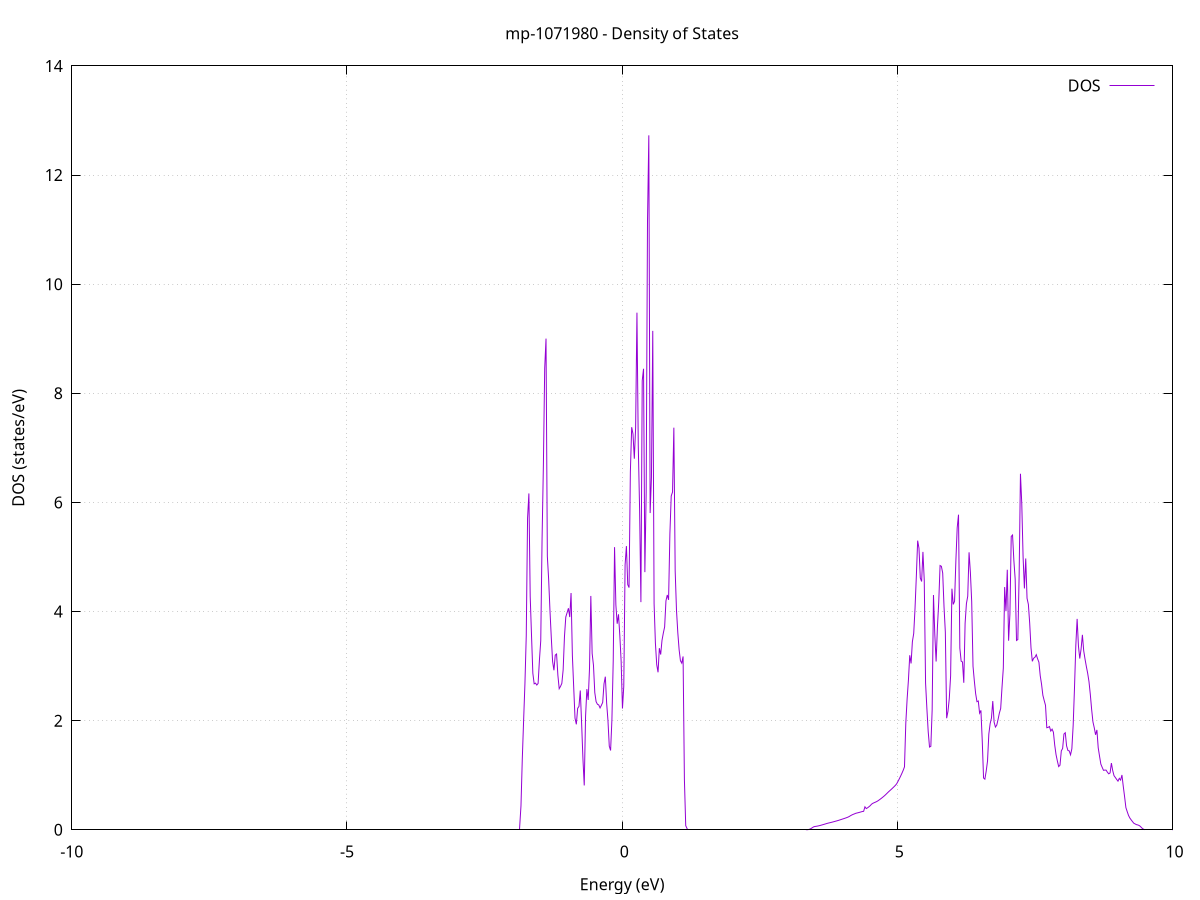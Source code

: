 set title 'mp-1071980 - Density of States'
set xlabel 'Energy (eV)'
set ylabel 'DOS (states/eV)'
set grid
set xrange [-10:10]
set yrange [0:14.000]
set xzeroaxis lt -1
set terminal png size 800,600
set output 'mp-1071980_dos_gnuplot.png'
plot '-' using 1:2 with lines title 'DOS'
-36.200800 0.000000
-36.176900 0.000000
-36.152900 0.000000
-36.129000 0.000000
-36.105000 0.000000
-36.081100 0.000000
-36.057100 0.000000
-36.033200 0.000000
-36.009200 0.000000
-35.985300 0.000000
-35.961300 0.000000
-35.937400 0.000000
-35.913400 0.000000
-35.889500 0.000000
-35.865600 0.000000
-35.841600 0.000000
-35.817700 0.000000
-35.793700 0.000000
-35.769800 0.000000
-35.745800 0.000000
-35.721900 0.000000
-35.697900 0.000000
-35.674000 0.000000
-35.650000 0.000000
-35.626100 0.000000
-35.602100 0.000000
-35.578200 0.000000
-35.554300 0.000000
-35.530300 0.000000
-35.506400 0.000000
-35.482400 0.000000
-35.458500 0.000000
-35.434500 0.000000
-35.410600 0.000000
-35.386600 0.000000
-35.362700 0.000000
-35.338700 0.000000
-35.314800 0.000000
-35.290800 0.000000
-35.266900 0.000000
-35.243000 0.000000
-35.219000 0.000000
-35.195100 0.000000
-35.171100 0.000000
-35.147200 0.000000
-35.123200 0.000000
-35.099300 0.000000
-35.075300 0.000000
-35.051400 0.000000
-35.027400 0.000000
-35.003500 0.000000
-34.979500 0.000000
-34.955600 0.000000
-34.931700 0.000000
-34.907700 0.000000
-34.883800 0.000000
-34.859800 0.000000
-34.835900 0.000000
-34.811900 0.000000
-34.788000 0.000000
-34.764000 0.000000
-34.740100 0.000000
-34.716100 0.000000
-34.692200 0.000000
-34.668200 0.000000
-34.644300 0.000000
-34.620400 0.000000
-34.596400 0.000000
-34.572500 0.000000
-34.548500 0.000000
-34.524600 0.000000
-34.500600 0.000000
-34.476700 0.000000
-34.452700 0.000000
-34.428800 0.000000
-34.404800 0.000000
-34.380900 0.000000
-34.356900 0.000000
-34.333000 0.000000
-34.309100 0.000000
-34.285100 0.000000
-34.261200 0.000000
-34.237200 0.000000
-34.213300 0.000000
-34.189300 0.000000
-34.165400 0.000000
-34.141400 0.000000
-34.117500 0.000000
-34.093500 0.000000
-34.069600 0.000000
-34.045600 0.000000
-34.021700 0.000000
-33.997800 0.000000
-33.973800 70.718100
-33.949900 0.000000
-33.925900 0.000000
-33.902000 0.000000
-33.878000 0.000000
-33.854100 0.000000
-33.830100 0.000000
-33.806200 0.000000
-33.782200 0.000000
-33.758300 0.000000
-33.734400 0.000000
-33.710400 0.000000
-33.686500 0.000000
-33.662500 0.000000
-33.638600 0.000000
-33.614600 0.000000
-33.590700 0.000000
-33.566700 0.000000
-33.542800 0.000000
-33.518800 0.000000
-33.494900 0.000000
-33.470900 0.000000
-33.447000 0.000000
-33.423100 0.000000
-33.399100 0.000000
-33.375200 0.000000
-33.351200 0.000000
-33.327300 0.000000
-33.303300 0.000000
-33.279400 0.000000
-33.255400 0.000000
-33.231500 0.000000
-33.207500 0.000000
-33.183600 0.000000
-33.159600 0.000000
-33.135700 0.000000
-33.111800 0.000000
-33.087800 0.000000
-33.063900 0.000000
-33.039900 0.000000
-33.016000 0.000000
-32.992000 0.000000
-32.968100 0.000000
-32.944100 0.000000
-32.920200 0.000000
-32.896200 0.000000
-32.872300 0.000000
-32.848300 0.000000
-32.824400 0.000000
-32.800500 0.000000
-32.776500 0.000000
-32.752600 0.000000
-32.728600 0.000000
-32.704700 0.000000
-32.680700 0.000000
-32.656800 0.000000
-32.632800 0.000000
-32.608900 0.000000
-32.584900 0.000000
-32.561000 0.000000
-32.537000 0.000000
-32.513100 0.000000
-32.489200 0.000000
-32.465200 0.000000
-32.441300 0.000000
-32.417300 0.000000
-32.393400 0.000000
-32.369400 0.000000
-32.345500 0.000000
-32.321500 0.000000
-32.297600 0.000000
-32.273600 0.000000
-32.249700 0.000000
-32.225700 0.000000
-32.201800 0.000000
-32.177900 0.000000
-32.153900 0.000000
-32.130000 0.000000
-32.106000 0.000000
-32.082100 0.000000
-32.058100 0.000000
-32.034200 0.000000
-32.010200 0.000000
-31.986300 0.000000
-31.962300 0.000000
-31.938400 0.000000
-31.914400 0.000000
-31.890500 0.000000
-31.866600 0.000000
-31.842600 0.000000
-31.818700 0.000000
-31.794700 0.000000
-31.770800 0.000000
-31.746800 0.000000
-31.722900 0.000000
-31.698900 0.000000
-31.675000 0.000000
-31.651000 0.000000
-31.627100 0.000000
-31.603100 0.000000
-31.579200 0.000000
-31.555300 0.000000
-31.531300 0.000000
-31.507400 0.000000
-31.483400 0.000000
-31.459500 0.000000
-31.435500 0.000000
-31.411600 0.000000
-31.387600 0.000000
-31.363700 0.000000
-31.339700 0.000000
-31.315800 0.000000
-31.291800 0.000000
-31.267900 0.000000
-31.244000 0.000000
-31.220000 0.000000
-31.196100 0.000000
-31.172100 0.000000
-31.148200 0.000000
-31.124200 0.000000
-31.100300 0.000000
-31.076300 0.000000
-31.052400 0.000000
-31.028400 0.000000
-31.004500 0.000000
-30.980500 0.000000
-30.956600 0.000000
-30.932700 0.000000
-30.908700 0.000000
-30.884800 0.000000
-30.860800 0.000000
-30.836900 0.000000
-30.812900 0.000000
-30.789000 0.000000
-30.765000 0.000000
-30.741100 0.000000
-30.717100 0.000000
-30.693200 0.000000
-30.669300 0.000000
-30.645300 0.000000
-30.621400 0.000000
-30.597400 0.000000
-30.573500 0.000000
-30.549500 0.000000
-30.525600 0.000000
-30.501600 0.000000
-30.477700 0.000000
-30.453700 0.000000
-30.429800 0.000000
-30.405800 0.000000
-30.381900 0.000000
-30.358000 0.000000
-30.334000 0.000000
-30.310100 0.000000
-30.286100 0.000000
-30.262200 0.000000
-30.238200 0.000000
-30.214300 0.000000
-30.190300 0.000000
-30.166400 0.000000
-30.142400 0.000000
-30.118500 0.000000
-30.094500 0.000000
-30.070600 0.000000
-30.046700 0.000000
-30.022700 0.000000
-29.998800 0.000000
-29.974800 0.000000
-29.950900 0.000000
-29.926900 0.000000
-29.903000 0.000000
-29.879000 0.000000
-29.855100 0.000000
-29.831100 0.000000
-29.807200 0.000000
-29.783200 0.000000
-29.759300 0.000000
-29.735400 0.000000
-29.711400 0.000000
-29.687500 0.000000
-29.663500 0.000000
-29.639600 0.000000
-29.615600 0.000000
-29.591700 0.000000
-29.567700 0.000000
-29.543800 0.000000
-29.519800 0.000000
-29.495900 0.000000
-29.471900 0.000000
-29.448000 0.000000
-29.424100 0.000000
-29.400100 0.000000
-29.376200 0.000000
-29.352200 0.000000
-29.328300 0.000000
-29.304300 0.000000
-29.280400 0.000000
-29.256400 0.000000
-29.232500 0.000000
-29.208500 0.000000
-29.184600 0.000000
-29.160600 0.000000
-29.136700 0.000000
-29.112800 0.000000
-29.088800 0.000000
-29.064900 0.000000
-29.040900 0.000000
-29.017000 0.000000
-28.993000 0.000000
-28.969100 0.000000
-28.945100 0.000000
-28.921200 0.000000
-28.897200 0.000000
-28.873300 0.000000
-28.849300 0.000000
-28.825400 0.000000
-28.801500 0.000000
-28.777500 0.000000
-28.753600 0.000000
-28.729600 0.000000
-28.705700 0.000000
-28.681700 0.000000
-28.657800 0.000000
-28.633800 0.000000
-28.609900 0.000000
-28.585900 0.000000
-28.562000 0.000000
-28.538000 0.000000
-28.514100 0.000000
-28.490200 0.000000
-28.466200 0.000000
-28.442300 0.000000
-28.418300 0.000000
-28.394400 0.000000
-28.370400 0.000000
-28.346500 0.000000
-28.322500 0.000000
-28.298600 0.000000
-28.274600 0.000000
-28.250700 0.000000
-28.226700 0.000000
-28.202800 0.000000
-28.178900 0.000000
-28.154900 0.000000
-28.131000 0.000000
-28.107000 0.000000
-28.083100 0.000000
-28.059100 0.000000
-28.035200 0.000000
-28.011200 0.000000
-27.987300 0.000000
-27.963300 0.000000
-27.939400 0.000000
-27.915500 0.000000
-27.891500 0.000000
-27.867600 0.000000
-27.843600 0.000000
-27.819700 0.000000
-27.795700 0.000000
-27.771800 0.000000
-27.747800 0.000000
-27.723900 0.000000
-27.699900 0.000000
-27.676000 0.000000
-27.652000 0.000000
-27.628100 0.000000
-27.604200 0.000000
-27.580200 0.000000
-27.556300 0.000000
-27.532300 0.000000
-27.508400 0.000000
-27.484400 0.000000
-27.460500 0.000000
-27.436500 0.000000
-27.412600 0.000000
-27.388600 0.000000
-27.364700 0.000000
-27.340700 0.000000
-27.316800 0.000000
-27.292900 0.000000
-27.268900 0.000000
-27.245000 0.000000
-27.221000 0.000000
-27.197100 0.000000
-27.173100 0.000000
-27.149200 0.000000
-27.125200 0.000000
-27.101300 0.000000
-27.077300 0.000000
-27.053400 0.000000
-27.029400 0.000000
-27.005500 0.000000
-26.981600 0.000000
-26.957600 0.000000
-26.933700 0.000000
-26.909700 0.000000
-26.885800 0.000000
-26.861800 0.000000
-26.837900 0.000000
-26.813900 0.000000
-26.790000 0.000000
-26.766000 0.000000
-26.742100 0.000000
-26.718100 0.000000
-26.694200 0.000000
-26.670300 0.000000
-26.646300 0.000000
-26.622400 0.000000
-26.598400 0.000000
-26.574500 0.000000
-26.550500 0.000000
-26.526600 0.000000
-26.502600 0.000000
-26.478700 0.000000
-26.454700 0.000000
-26.430800 0.000000
-26.406800 0.000000
-26.382900 0.000000
-26.359000 0.000000
-26.335000 0.000000
-26.311100 0.000000
-26.287100 0.000000
-26.263200 0.000000
-26.239200 0.000000
-26.215300 0.000000
-26.191300 0.000000
-26.167400 0.000000
-26.143400 0.000000
-26.119500 0.000000
-26.095500 0.000000
-26.071600 0.000000
-26.047700 0.000000
-26.023700 0.000000
-25.999800 0.000000
-25.975800 0.000000
-25.951900 0.000000
-25.927900 0.000000
-25.904000 0.000000
-25.880000 0.000000
-25.856100 0.000000
-25.832100 0.000000
-25.808200 0.000000
-25.784200 0.000000
-25.760300 0.000000
-25.736400 0.000000
-25.712400 0.000000
-25.688500 0.000000
-25.664500 0.000000
-25.640600 0.000000
-25.616600 0.000000
-25.592700 0.000000
-25.568700 0.000000
-25.544800 0.000000
-25.520800 0.000000
-25.496900 0.000000
-25.472900 0.000000
-25.449000 0.000000
-25.425100 0.000000
-25.401100 0.000000
-25.377200 0.000000
-25.353200 0.000000
-25.329300 0.000000
-25.305300 0.000000
-25.281400 0.000000
-25.257400 0.000000
-25.233500 0.000000
-25.209500 0.000000
-25.185600 0.000000
-25.161700 0.000000
-25.137700 0.000000
-25.113800 0.000000
-25.089800 0.000000
-25.065900 0.000000
-25.041900 0.000000
-25.018000 0.000000
-24.994000 0.000000
-24.970100 0.000000
-24.946100 0.000000
-24.922200 0.000000
-24.898200 0.000000
-24.874300 0.000000
-24.850400 0.000000
-24.826400 0.000000
-24.802500 0.000000
-24.778500 0.000000
-24.754600 0.000000
-24.730600 0.000000
-24.706700 0.000000
-24.682700 0.000000
-24.658800 0.000000
-24.634800 0.000000
-24.610900 0.000000
-24.586900 0.000000
-24.563000 0.000000
-24.539100 0.000000
-24.515100 0.000000
-24.491200 0.000000
-24.467200 0.000000
-24.443300 0.000000
-24.419300 0.000000
-24.395400 0.000000
-24.371400 0.000000
-24.347500 0.000000
-24.323500 0.000000
-24.299600 0.000000
-24.275600 0.000000
-24.251700 0.000000
-24.227800 0.000000
-24.203800 0.000000
-24.179900 0.000000
-24.155900 0.000000
-24.132000 0.000000
-24.108000 0.000000
-24.084100 0.000000
-24.060100 0.000000
-24.036200 0.000000
-24.012200 0.000000
-23.988300 0.000000
-23.964300 0.000000
-23.940400 0.000000
-23.916500 0.000000
-23.892500 0.000000
-23.868600 0.000000
-23.844600 0.000000
-23.820700 0.000000
-23.796700 0.000000
-23.772800 0.000000
-23.748800 0.000000
-23.724900 0.000000
-23.700900 0.000000
-23.677000 0.000000
-23.653000 0.000000
-23.629100 0.000000
-23.605200 0.000000
-23.581200 0.000000
-23.557300 0.000000
-23.533300 0.000000
-23.509400 0.000000
-23.485400 0.000000
-23.461500 0.000000
-23.437500 0.000000
-23.413600 0.000000
-23.389600 0.000000
-23.365700 0.000000
-23.341700 0.000000
-23.317800 0.000000
-23.293900 0.000000
-23.269900 0.000000
-23.246000 0.000000
-23.222000 0.000000
-23.198100 0.000000
-23.174100 0.000000
-23.150200 0.000000
-23.126200 0.000000
-23.102300 0.000000
-23.078300 0.000000
-23.054400 0.000000
-23.030400 0.000000
-23.006500 0.000000
-22.982600 0.000000
-22.958600 0.000000
-22.934700 0.000000
-22.910700 0.000000
-22.886800 0.000000
-22.862800 0.000000
-22.838900 0.000000
-22.814900 0.000000
-22.791000 0.000000
-22.767000 0.000000
-22.743100 0.000000
-22.719100 0.000000
-22.695200 0.000000
-22.671300 0.000000
-22.647300 0.000000
-22.623400 0.000000
-22.599400 0.000000
-22.575500 0.000000
-22.551500 0.000000
-22.527600 0.000000
-22.503600 0.000000
-22.479700 0.000000
-22.455700 0.000000
-22.431800 0.000000
-22.407900 0.000000
-22.383900 0.000000
-22.360000 0.000000
-22.336000 0.000000
-22.312100 0.000000
-22.288100 0.000000
-22.264200 0.000000
-22.240200 0.000000
-22.216300 0.000000
-22.192300 0.000000
-22.168400 0.000000
-22.144400 0.000000
-22.120500 0.000000
-22.096600 0.000000
-22.072600 0.000000
-22.048700 0.000000
-22.024700 0.000000
-22.000800 0.000000
-21.976800 0.000000
-21.952900 0.000000
-21.928900 0.000000
-21.905000 0.000000
-21.881000 0.000000
-21.857100 0.000000
-21.833100 0.000000
-21.809200 0.000000
-21.785300 0.000000
-21.761300 0.000000
-21.737400 0.000000
-21.713400 0.000000
-21.689500 0.000000
-21.665500 0.000000
-21.641600 0.000000
-21.617600 0.000000
-21.593700 0.000000
-21.569700 0.000000
-21.545800 0.000000
-21.521800 0.000000
-21.497900 0.000000
-21.474000 0.000000
-21.450000 0.000000
-21.426100 0.000000
-21.402100 0.000000
-21.378200 0.000000
-21.354200 0.000000
-21.330300 0.000000
-21.306300 0.000000
-21.282400 0.000000
-21.258400 0.000000
-21.234500 0.000000
-21.210500 0.000000
-21.186600 0.000000
-21.162700 0.000000
-21.138700 0.000000
-21.114800 0.000000
-21.090800 0.000000
-21.066900 0.000000
-21.042900 0.000000
-21.019000 0.000000
-20.995000 0.000000
-20.971100 0.000000
-20.947100 0.000000
-20.923200 0.000000
-20.899200 0.000000
-20.875300 0.000000
-20.851400 0.000000
-20.827400 0.000000
-20.803500 0.000000
-20.779500 0.000000
-20.755600 0.000000
-20.731600 0.000000
-20.707700 0.000000
-20.683700 0.000000
-20.659800 0.000000
-20.635800 0.000000
-20.611900 0.000000
-20.587900 0.000000
-20.564000 0.000000
-20.540100 0.000000
-20.516100 0.000000
-20.492200 0.000000
-20.468200 0.000000
-20.444300 0.000000
-20.420300 0.000000
-20.396400 0.000000
-20.372400 0.000000
-20.348500 0.000000
-20.324500 0.000000
-20.300600 0.000000
-20.276600 0.000000
-20.252700 0.000000
-20.228800 0.000000
-20.204800 0.000000
-20.180900 0.000000
-20.156900 0.000000
-20.133000 0.000000
-20.109000 0.000000
-20.085100 0.000000
-20.061100 0.000000
-20.037200 0.000000
-20.013200 0.000000
-19.989300 0.000000
-19.965300 0.000000
-19.941400 0.000000
-19.917500 0.000000
-19.893500 0.000000
-19.869600 0.000000
-19.845600 0.000000
-19.821700 0.000000
-19.797700 0.000000
-19.773800 0.000000
-19.749800 0.000000
-19.725900 0.000000
-19.701900 0.000000
-19.678000 0.000000
-19.654000 0.000000
-19.630100 0.000000
-19.606200 0.000000
-19.582200 0.000000
-19.558300 0.000000
-19.534300 0.000000
-19.510400 0.000000
-19.486400 0.000000
-19.462500 0.000000
-19.438500 0.000000
-19.414600 0.000000
-19.390600 0.000000
-19.366700 0.000000
-19.342800 0.000000
-19.318800 0.000000
-19.294900 0.000000
-19.270900 0.000000
-19.247000 0.000000
-19.223000 0.000000
-19.199100 0.000000
-19.175100 0.000000
-19.151200 0.000000
-19.127200 0.000000
-19.103300 0.000000
-19.079300 0.000000
-19.055400 0.000000
-19.031500 0.000000
-19.007500 0.000000
-18.983600 0.000000
-18.959600 0.000000
-18.935700 0.000000
-18.911700 0.000000
-18.887800 0.000000
-18.863800 0.000000
-18.839900 0.000000
-18.815900 0.000000
-18.792000 0.000000
-18.768000 0.000000
-18.744100 0.000000
-18.720200 0.000000
-18.696200 0.000000
-18.672300 0.000000
-18.648300 0.000000
-18.624400 0.000000
-18.600400 0.000000
-18.576500 0.000000
-18.552500 0.000000
-18.528600 0.000000
-18.504600 0.000000
-18.480700 0.000000
-18.456700 0.000000
-18.432800 0.000000
-18.408900 0.000000
-18.384900 0.000000
-18.361000 0.000000
-18.337000 0.000000
-18.313100 0.000000
-18.289100 0.000000
-18.265200 0.000000
-18.241200 0.000000
-18.217300 0.000000
-18.193300 0.000000
-18.169400 0.000000
-18.145400 0.000000
-18.121500 0.000000
-18.097600 0.000000
-18.073600 0.000000
-18.049700 0.000000
-18.025700 0.000000
-18.001800 0.000000
-17.977800 0.000000
-17.953900 0.000000
-17.929900 0.000000
-17.906000 0.000000
-17.882000 0.000000
-17.858100 0.000000
-17.834100 0.000000
-17.810200 0.000000
-17.786300 0.000000
-17.762300 0.000000
-17.738400 0.000000
-17.714400 0.000000
-17.690500 0.000000
-17.666500 0.000000
-17.642600 0.000000
-17.618600 0.000000
-17.594700 0.000000
-17.570700 0.000000
-17.546800 0.000000
-17.522800 0.000000
-17.498900 0.000000
-17.475000 0.000000
-17.451000 0.000000
-17.427100 0.000000
-17.403100 0.000000
-17.379200 0.000000
-17.355200 0.000000
-17.331300 0.000000
-17.307300 0.000000
-17.283400 0.000000
-17.259400 0.000000
-17.235500 0.000000
-17.211500 0.000000
-17.187600 0.000000
-17.163700 0.000000
-17.139700 0.000000
-17.115800 0.000000
-17.091800 0.000000
-17.067900 0.000000
-17.043900 0.000000
-17.020000 0.000000
-16.996000 0.000000
-16.972100 0.000000
-16.948100 0.000000
-16.924200 0.000000
-16.900200 0.000000
-16.876300 0.000000
-16.852400 0.000000
-16.828400 0.000000
-16.804500 0.000000
-16.780500 0.000000
-16.756600 0.000000
-16.732600 0.000000
-16.708700 0.000000
-16.684700 0.000000
-16.660800 0.000000
-16.636800 0.000000
-16.612900 0.000000
-16.589000 0.000000
-16.565000 0.000000
-16.541100 0.000000
-16.517100 0.000000
-16.493200 0.000000
-16.469200 0.000000
-16.445300 0.000000
-16.421300 0.000000
-16.397400 28.932200
-16.373400 10.487300
-16.349500 15.892700
-16.325500 10.969400
-16.301600 13.752300
-16.277700 12.788400
-16.253700 14.101200
-16.229800 18.717700
-16.205800 16.620100
-16.181900 29.183000
-16.157900 1.939400
-16.134000 32.545300
-16.110000 8.901200
-16.086100 14.507800
-16.062100 21.295300
-16.038200 6.901700
-16.014200 0.000000
-15.990300 0.000000
-15.966400 0.000000
-15.942400 0.000000
-15.918500 0.000000
-15.894500 0.000000
-15.870600 0.000000
-15.846600 0.000000
-15.822700 0.000000
-15.798700 0.000000
-15.774800 0.000000
-15.750800 0.000000
-15.726900 0.000000
-15.702900 0.000000
-15.679000 0.000000
-15.655100 0.000000
-15.631100 0.000000
-15.607200 0.000000
-15.583200 0.000000
-15.559300 0.000000
-15.535300 0.000000
-15.511400 0.000000
-15.487400 0.000000
-15.463500 0.000000
-15.439500 0.000000
-15.415600 0.000000
-15.391600 0.000000
-15.367700 0.000000
-15.343800 0.000000
-15.319800 0.000000
-15.295900 0.000000
-15.271900 0.000000
-15.248000 0.000000
-15.224000 0.000000
-15.200100 0.000000
-15.176100 0.000000
-15.152200 0.000000
-15.128200 0.000000
-15.104300 0.000000
-15.080300 0.000000
-15.056400 0.000000
-15.032500 0.000000
-15.008500 0.000000
-14.984600 0.000000
-14.960600 0.000000
-14.936700 0.000000
-14.912700 0.000000
-14.888800 0.000000
-14.864800 0.000000
-14.840900 0.000000
-14.816900 0.000000
-14.793000 0.000000
-14.769000 0.000000
-14.745100 0.000000
-14.721200 0.000000
-14.697200 0.000000
-14.673300 0.000000
-14.649300 0.000000
-14.625400 0.000000
-14.601400 0.000000
-14.577500 0.000000
-14.553500 0.000000
-14.529600 0.000000
-14.505600 0.000000
-14.481700 0.000000
-14.457700 0.000000
-14.433800 0.000000
-14.409900 0.000000
-14.385900 0.000000
-14.362000 0.000000
-14.338000 0.000000
-14.314100 0.000000
-14.290100 0.000000
-14.266200 0.000000
-14.242200 0.000000
-14.218300 0.000000
-14.194300 0.000000
-14.170400 0.000000
-14.146400 0.000000
-14.122500 0.000000
-14.098600 0.000000
-14.074600 0.000000
-14.050700 0.000000
-14.026700 0.000000
-14.002800 0.000000
-13.978800 0.000000
-13.954900 0.000000
-13.930900 0.000000
-13.907000 0.000000
-13.883000 0.000000
-13.859100 0.000000
-13.835200 0.000000
-13.811200 0.000000
-13.787300 0.000000
-13.763300 0.000000
-13.739400 0.000000
-13.715400 0.000000
-13.691500 0.000000
-13.667500 0.000000
-13.643600 0.000000
-13.619600 0.000000
-13.595700 0.000000
-13.571700 0.000000
-13.547800 0.000000
-13.523900 0.000000
-13.499900 0.000000
-13.476000 0.000000
-13.452000 0.000000
-13.428100 0.000000
-13.404100 0.000000
-13.380200 0.000000
-13.356200 0.000000
-13.332300 0.000000
-13.308300 0.000000
-13.284400 0.000000
-13.260400 0.000000
-13.236500 0.000000
-13.212600 0.000000
-13.188600 0.000000
-13.164700 0.000000
-13.140700 0.000000
-13.116800 0.000000
-13.092800 0.000000
-13.068900 0.000000
-13.044900 0.000000
-13.021000 0.000000
-12.997000 0.000000
-12.973100 0.000000
-12.949100 0.000000
-12.925200 0.000000
-12.901300 0.000000
-12.877300 0.000000
-12.853400 0.000000
-12.829400 0.000000
-12.805500 0.000000
-12.781500 0.000000
-12.757600 0.000000
-12.733600 0.000000
-12.709700 0.000000
-12.685700 0.000000
-12.661800 0.000000
-12.637800 0.000000
-12.613900 0.000000
-12.590000 0.000000
-12.566000 0.000000
-12.542100 0.000000
-12.518100 0.000000
-12.494200 0.000000
-12.470200 0.000000
-12.446300 0.000000
-12.422300 0.000000
-12.398400 0.000000
-12.374400 0.000000
-12.350500 0.000000
-12.326500 0.000000
-12.302600 0.000000
-12.278700 0.000000
-12.254700 0.000000
-12.230800 0.000000
-12.206800 0.000000
-12.182900 0.000000
-12.158900 0.000000
-12.135000 0.000000
-12.111000 0.000000
-12.087100 0.000000
-12.063100 0.000000
-12.039200 0.000000
-12.015200 0.000000
-11.991300 0.000000
-11.967400 0.000000
-11.943400 0.000000
-11.919500 0.000000
-11.895500 0.000000
-11.871600 0.000000
-11.847600 0.000000
-11.823700 0.000000
-11.799700 0.000000
-11.775800 0.000000
-11.751800 0.000000
-11.727900 0.000000
-11.703900 0.000000
-11.680000 0.000000
-11.656100 0.000000
-11.632100 0.114500
-11.608200 0.300900
-11.584200 0.442300
-11.560300 0.545400
-11.536300 0.663400
-11.512400 0.780000
-11.488400 0.909300
-11.464500 1.046000
-11.440500 1.206500
-11.416600 1.425900
-11.392600 1.669900
-11.368700 2.076200
-11.344800 2.810900
-11.320800 3.990000
-11.296900 3.768700
-11.272900 2.502800
-11.249000 2.149700
-11.225000 1.936100
-11.201100 1.929400
-11.177100 1.810300
-11.153200 1.759600
-11.129200 1.743400
-11.105300 1.758900
-11.081400 1.819300
-11.057400 1.878200
-11.033500 1.978400
-11.009500 2.093300
-10.985600 2.362700
-10.961600 2.857600
-10.937700 3.254900
-10.913700 2.975800
-10.889800 3.176100
-10.865800 3.079700
-10.841900 3.285800
-10.817900 4.119200
-10.794000 7.109200
-10.770100 12.098200
-10.746100 14.457700
-10.722200 10.238100
-10.698200 13.455500
-10.674300 19.632700
-10.650300 9.456500
-10.626400 5.776100
-10.602400 0.000000
-10.578500 0.000000
-10.554500 0.000000
-10.530600 0.000000
-10.506600 0.000000
-10.482700 0.000000
-10.458800 0.000000
-10.434800 0.000000
-10.410900 0.000000
-10.386900 0.000000
-10.363000 0.000000
-10.339000 0.000000
-10.315100 0.000000
-10.291100 0.000000
-10.267200 0.000000
-10.243200 0.000000
-10.219300 0.000000
-10.195300 0.000000
-10.171400 0.000000
-10.147500 0.000000
-10.123500 0.000000
-10.099600 0.000000
-10.075600 0.000000
-10.051700 0.000000
-10.027700 0.000000
-10.003800 0.000000
-9.979800 0.000000
-9.955900 0.000000
-9.931900 0.000000
-9.908000 0.000000
-9.884000 0.000000
-9.860100 0.000000
-9.836200 0.000000
-9.812200 0.000000
-9.788300 0.000000
-9.764300 0.000000
-9.740400 0.000000
-9.716400 0.000000
-9.692500 0.000000
-9.668500 0.000000
-9.644600 0.000000
-9.620600 0.000000
-9.596700 0.000000
-9.572700 0.000000
-9.548800 0.000000
-9.524900 0.000000
-9.500900 0.000000
-9.477000 0.000000
-9.453000 0.000000
-9.429100 0.000000
-9.405100 0.000000
-9.381200 0.000000
-9.357200 0.000000
-9.333300 0.000000
-9.309300 0.000000
-9.285400 0.000000
-9.261400 0.000000
-9.237500 0.000000
-9.213600 0.000000
-9.189600 0.000000
-9.165700 0.000000
-9.141700 0.000000
-9.117800 0.000000
-9.093800 0.000000
-9.069900 0.000000
-9.045900 0.000000
-9.022000 0.000000
-8.998000 0.000000
-8.974100 0.000000
-8.950100 0.000000
-8.926200 0.000000
-8.902300 0.000000
-8.878300 0.000000
-8.854400 0.000000
-8.830400 0.000000
-8.806500 0.000000
-8.782500 0.000000
-8.758600 0.000000
-8.734600 0.000000
-8.710700 0.000000
-8.686700 0.000000
-8.662800 0.000000
-8.638800 0.000000
-8.614900 0.000000
-8.591000 0.000000
-8.567000 0.000000
-8.543100 0.000000
-8.519100 0.000000
-8.495200 0.000000
-8.471200 0.000000
-8.447300 0.000000
-8.423300 0.000000
-8.399400 0.000000
-8.375400 0.000000
-8.351500 0.000000
-8.327500 0.000000
-8.303600 0.000000
-8.279700 0.000000
-8.255700 0.000000
-8.231800 0.000000
-8.207800 0.000000
-8.183900 0.000000
-8.159900 0.000000
-8.136000 0.000000
-8.112000 0.000000
-8.088100 0.000000
-8.064100 0.000000
-8.040200 0.000000
-8.016300 0.000000
-7.992300 0.000000
-7.968400 0.000000
-7.944400 0.000000
-7.920500 0.000000
-7.896500 0.000000
-7.872600 0.000000
-7.848600 0.000000
-7.824700 0.000000
-7.800700 0.000000
-7.776800 0.000000
-7.752800 0.000000
-7.728900 0.000000
-7.705000 0.000000
-7.681000 0.000000
-7.657100 0.000000
-7.633100 0.000000
-7.609200 0.000000
-7.585200 0.000000
-7.561300 0.000000
-7.537300 0.000000
-7.513400 0.000000
-7.489400 0.000000
-7.465500 0.000000
-7.441500 0.000000
-7.417600 0.000000
-7.393700 0.000000
-7.369700 0.000000
-7.345800 0.000000
-7.321800 0.000000
-7.297900 0.000000
-7.273900 0.000000
-7.250000 0.000000
-7.226000 0.000000
-7.202100 0.000000
-7.178100 0.000000
-7.154200 0.000000
-7.130200 0.000000
-7.106300 0.000000
-7.082400 0.000000
-7.058400 0.000000
-7.034500 0.000000
-7.010500 0.000000
-6.986600 0.000000
-6.962600 0.000000
-6.938700 0.000000
-6.914700 0.000000
-6.890800 0.000000
-6.866800 0.000000
-6.842900 0.000000
-6.818900 0.000000
-6.795000 0.000000
-6.771100 0.000000
-6.747100 0.000000
-6.723200 0.000000
-6.699200 0.000000
-6.675300 0.000000
-6.651300 0.000000
-6.627400 0.000000
-6.603400 0.000000
-6.579500 0.000000
-6.555500 0.000000
-6.531600 0.000000
-6.507600 0.000000
-6.483700 0.000000
-6.459800 0.000000
-6.435800 0.000000
-6.411900 0.000000
-6.387900 0.000000
-6.364000 0.000000
-6.340000 0.000000
-6.316100 0.000000
-6.292100 0.000000
-6.268200 0.000000
-6.244200 0.000000
-6.220300 0.000000
-6.196300 0.000000
-6.172400 0.000000
-6.148500 0.000000
-6.124500 0.000000
-6.100600 0.000000
-6.076600 0.000000
-6.052700 0.000000
-6.028700 0.000000
-6.004800 0.000000
-5.980800 0.000000
-5.956900 0.000000
-5.932900 0.000000
-5.909000 0.000000
-5.885000 0.000000
-5.861100 0.000000
-5.837200 0.000000
-5.813200 0.000000
-5.789300 0.000000
-5.765300 0.000000
-5.741400 0.000000
-5.717400 0.000000
-5.693500 0.000000
-5.669500 0.000000
-5.645600 0.000000
-5.621600 0.000000
-5.597700 0.000000
-5.573700 0.000000
-5.549800 0.000000
-5.525900 0.000000
-5.501900 0.000000
-5.478000 0.000000
-5.454000 0.000000
-5.430100 0.000000
-5.406100 0.000000
-5.382200 0.000000
-5.358200 0.000000
-5.334300 0.000000
-5.310300 0.000000
-5.286400 0.000000
-5.262500 0.000000
-5.238500 0.000000
-5.214600 0.000000
-5.190600 0.000000
-5.166700 0.000000
-5.142700 0.000000
-5.118800 0.000000
-5.094800 0.000000
-5.070900 0.000000
-5.046900 0.000000
-5.023000 0.000000
-4.999000 0.000000
-4.975100 0.000000
-4.951200 0.000000
-4.927200 0.000000
-4.903300 0.000000
-4.879300 0.000000
-4.855400 0.000000
-4.831400 0.000000
-4.807500 0.000000
-4.783500 0.000000
-4.759600 0.000000
-4.735600 0.000000
-4.711700 0.000000
-4.687700 0.000000
-4.663800 0.000000
-4.639900 0.000000
-4.615900 0.000000
-4.592000 0.000000
-4.568000 0.000000
-4.544100 0.000000
-4.520100 0.000000
-4.496200 0.000000
-4.472200 0.000000
-4.448300 0.000000
-4.424300 0.000000
-4.400400 0.000000
-4.376400 0.000000
-4.352500 0.000000
-4.328600 0.000000
-4.304600 0.000000
-4.280700 0.000000
-4.256700 0.000000
-4.232800 0.000000
-4.208800 0.000000
-4.184900 0.000000
-4.160900 0.000000
-4.137000 0.000000
-4.113000 0.000000
-4.089100 0.000000
-4.065100 0.000000
-4.041200 0.000000
-4.017300 0.000000
-3.993300 0.000000
-3.969400 0.000000
-3.945400 0.000000
-3.921500 0.000000
-3.897500 0.000000
-3.873600 0.000000
-3.849600 0.000000
-3.825700 0.000000
-3.801700 0.000000
-3.777800 0.000000
-3.753800 0.000000
-3.729900 0.000000
-3.706000 0.000000
-3.682000 0.000000
-3.658100 0.000000
-3.634100 0.000000
-3.610200 0.000000
-3.586200 0.000000
-3.562300 0.000000
-3.538300 0.000000
-3.514400 0.000000
-3.490400 0.000000
-3.466500 0.000000
-3.442500 0.000000
-3.418600 0.000000
-3.394700 0.000000
-3.370700 0.000000
-3.346800 0.000000
-3.322800 0.000000
-3.298900 0.000000
-3.274900 0.000000
-3.251000 0.000000
-3.227000 0.000000
-3.203100 0.000000
-3.179100 0.000000
-3.155200 0.000000
-3.131200 0.000000
-3.107300 0.000000
-3.083400 0.000000
-3.059400 0.000000
-3.035500 0.000000
-3.011500 0.000000
-2.987600 0.000000
-2.963600 0.000000
-2.939700 0.000000
-2.915700 0.000000
-2.891800 0.000000
-2.867800 0.000000
-2.843900 0.000000
-2.819900 0.000000
-2.796000 0.000000
-2.772100 0.000000
-2.748100 0.000000
-2.724200 0.000000
-2.700200 0.000000
-2.676300 0.000000
-2.652300 0.000000
-2.628400 0.000000
-2.604400 0.000000
-2.580500 0.000000
-2.556500 0.000000
-2.532600 0.000000
-2.508700 0.000000
-2.484700 0.000000
-2.460800 0.000000
-2.436800 0.000000
-2.412900 0.000000
-2.388900 0.000000
-2.365000 0.000000
-2.341000 0.000000
-2.317100 0.000000
-2.293100 0.000000
-2.269200 0.000000
-2.245200 0.000000
-2.221300 0.000000
-2.197400 0.000000
-2.173400 0.000000
-2.149500 0.000000
-2.125500 0.000000
-2.101600 0.000000
-2.077600 0.000000
-2.053700 0.000000
-2.029700 0.000000
-2.005800 0.000000
-1.981800 0.000000
-1.957900 0.000000
-1.933900 0.000000
-1.910000 0.000000
-1.886100 0.000000
-1.862100 0.000000
-1.838200 0.438700
-1.814200 1.302800
-1.790300 2.003900
-1.766300 2.678600
-1.742400 3.554000
-1.718400 5.714400
-1.694500 6.163800
-1.670500 4.276200
-1.646600 3.558200
-1.622600 2.869200
-1.598700 2.674800
-1.574800 2.687400
-1.550800 2.652500
-1.526900 2.682700
-1.502900 3.111300
-1.479000 3.464700
-1.455000 5.324400
-1.431100 6.671100
-1.407100 8.458500
-1.383200 9.001100
-1.359200 5.013800
-1.335300 4.585800
-1.311300 4.014200
-1.287400 3.522600
-1.263500 3.083800
-1.239500 2.922900
-1.215600 3.201000
-1.191600 3.221000
-1.167700 2.831700
-1.143700 2.586000
-1.119800 2.628100
-1.095800 2.683300
-1.071900 2.931200
-1.047900 3.542500
-1.024000 3.899600
-1.000000 3.979000
-0.976100 4.059700
-0.952200 3.898600
-0.928200 4.339100
-0.904300 3.195600
-0.880300 2.614100
-0.856400 2.045800
-0.832400 1.932700
-0.808500 2.225000
-0.784500 2.261400
-0.760600 2.552000
-0.736600 1.956900
-0.712700 1.306000
-0.688700 0.812500
-0.664800 2.075700
-0.640900 2.577800
-0.616900 2.379400
-0.593000 2.958000
-0.569000 4.285700
-0.545100 3.231400
-0.521100 3.015900
-0.497200 2.514800
-0.473200 2.348000
-0.449300 2.300800
-0.425300 2.288000
-0.401400 2.233000
-0.377400 2.280400
-0.353500 2.334100
-0.329600 2.675000
-0.305600 2.805700
-0.281700 2.321300
-0.257700 2.001000
-0.233800 1.532100
-0.209800 1.453600
-0.185900 2.016200
-0.161900 3.102000
-0.138000 5.179700
-0.114000 4.121400
-0.090100 3.776400
-0.066100 3.949100
-0.042200 3.558600
-0.018300 3.090400
0.005700 2.222200
0.029600 2.630300
0.053600 4.853600
0.077500 5.198600
0.101500 4.493600
0.125400 4.438500
0.149400 6.556600
0.173300 7.377900
0.197300 7.254000
0.221200 6.800500
0.245100 7.371900
0.269100 9.476700
0.293000 7.040900
0.317000 5.886400
0.340900 4.171600
0.364900 8.232300
0.388800 8.449000
0.412800 4.721900
0.436700 6.186800
0.460700 11.146500
0.484600 12.727100
0.508600 5.804600
0.532500 6.456600
0.556400 9.143100
0.580400 4.146400
0.604300 3.422600
0.628300 3.025900
0.652200 2.886100
0.676200 3.328000
0.700100 3.211700
0.724100 3.470900
0.748000 3.603700
0.772000 3.717500
0.795900 4.196000
0.819900 4.303500
0.843800 4.213900
0.867700 5.427000
0.891700 6.116600
0.915600 6.190000
0.939600 7.369700
0.963500 4.746800
0.987500 4.023200
1.011400 3.611700
1.035400 3.299300
1.059300 3.097600
1.083300 3.054100
1.107200 3.176400
1.131200 0.922900
1.155100 0.075800
1.179000 0.000000
1.203000 0.000000
1.226900 0.000000
1.250900 0.000000
1.274800 0.000000
1.298800 0.000000
1.322700 0.000000
1.346700 0.000000
1.370600 0.000000
1.394600 0.000000
1.418500 0.000000
1.442500 0.000000
1.466400 0.000000
1.490300 0.000000
1.514300 0.000000
1.538200 0.000000
1.562200 0.000000
1.586100 0.000000
1.610100 0.000000
1.634000 0.000000
1.658000 0.000000
1.681900 0.000000
1.705900 0.000000
1.729800 0.000000
1.753800 0.000000
1.777700 0.000000
1.801600 0.000000
1.825600 0.000000
1.849500 0.000000
1.873500 0.000000
1.897400 0.000000
1.921400 0.000000
1.945300 0.000000
1.969300 0.000000
1.993200 0.000000
2.017200 0.000000
2.041100 0.000000
2.065100 0.000000
2.089000 0.000000
2.112900 0.000000
2.136900 0.000000
2.160800 0.000000
2.184800 0.000000
2.208700 0.000000
2.232700 0.000000
2.256600 0.000000
2.280600 0.000000
2.304500 0.000000
2.328500 0.000000
2.352400 0.000000
2.376400 0.000000
2.400300 0.000000
2.424200 0.000000
2.448200 0.000000
2.472100 0.000000
2.496100 0.000000
2.520000 0.000000
2.544000 0.000000
2.567900 0.000000
2.591900 0.000000
2.615800 0.000000
2.639800 0.000000
2.663700 0.000000
2.687700 0.000000
2.711600 0.000000
2.735500 0.000000
2.759500 0.000000
2.783400 0.000000
2.807400 0.000000
2.831300 0.000000
2.855300 0.000000
2.879200 0.000000
2.903200 0.000000
2.927100 0.000000
2.951100 0.000000
2.975000 0.000000
2.999000 0.000000
3.022900 0.000000
3.046800 0.000000
3.070800 0.000000
3.094700 0.000000
3.118700 0.000000
3.142600 0.000000
3.166600 0.000000
3.190500 0.000000
3.214500 0.000000
3.238400 0.000000
3.262400 0.000000
3.286300 0.000000
3.310200 0.000000
3.334200 0.000000
3.358100 0.000200
3.382100 0.003300
3.406000 0.010500
3.430000 0.021800
3.453900 0.037100
3.477900 0.052800
3.501800 0.060500
3.525800 0.063600
3.549700 0.067800
3.573700 0.073000
3.597600 0.079300
3.621500 0.085900
3.645500 0.092900
3.669400 0.100000
3.693400 0.107300
3.717300 0.114700
3.741300 0.121500
3.765200 0.127200
3.789200 0.132900
3.813100 0.139000
3.837100 0.145600
3.861000 0.152200
3.885000 0.159000
3.908900 0.165800
3.932800 0.172800
3.956800 0.181000
3.980700 0.188700
4.004700 0.196700
4.028600 0.204700
4.052600 0.213000
4.076500 0.221500
4.100500 0.230800
4.124400 0.242300
4.148400 0.257500
4.172300 0.270700
4.196300 0.281900
4.220200 0.291100
4.244100 0.301800
4.268100 0.307700
4.292000 0.313800
4.316000 0.320500
4.339900 0.327500
4.363900 0.334500
4.387800 0.338300
4.411800 0.420600
4.435700 0.388600
4.459700 0.402900
4.483600 0.421700
4.507600 0.441900
4.531500 0.468800
4.555400 0.485100
4.579400 0.496500
4.603300 0.506700
4.627300 0.518200
4.651200 0.533100
4.675200 0.550300
4.699100 0.568300
4.723100 0.587100
4.747000 0.606900
4.771000 0.627600
4.794900 0.650500
4.818900 0.674400
4.842800 0.698000
4.866700 0.719700
4.890700 0.741300
4.914600 0.764400
4.938600 0.787700
4.962500 0.812100
4.986500 0.840000
5.010400 0.883700
5.034400 0.930900
5.058300 0.980200
5.082300 1.032600
5.106200 1.088300
5.130200 1.153000
5.154100 1.955500
5.178000 2.394300
5.202000 2.746400
5.225900 3.198200
5.249900 3.048400
5.273800 3.447300
5.297800 3.597800
5.321700 4.056600
5.345700 4.648600
5.369600 5.299100
5.393600 5.160000
5.417500 4.613900
5.441500 4.550700
5.465400 5.092500
5.489300 4.574200
5.513300 2.687700
5.537200 2.219400
5.561200 1.798000
5.585100 1.516000
5.609100 1.529500
5.633000 2.195000
5.657000 4.302000
5.680900 3.584200
5.704900 3.083200
5.728800 3.715700
5.752800 4.180500
5.776700 4.842800
5.800600 4.828400
5.824600 4.705100
5.848500 4.088000
5.872500 3.623200
5.896400 2.044500
5.920400 2.172600
5.944300 2.407100
5.968300 2.821100
5.992200 4.418200
6.016200 4.130500
6.040100 4.187300
6.064000 4.930500
6.088000 5.535400
6.111900 5.774800
6.135900 3.329100
6.159800 3.090800
6.183800 3.075400
6.207700 2.693700
6.231700 3.784600
6.255600 4.145700
6.279600 4.281100
6.303500 5.084900
6.327500 4.717400
6.351400 4.180600
6.375300 2.997600
6.399300 2.729000
6.423200 2.494500
6.447200 2.347900
6.471100 2.359900
6.495100 2.137300
6.519000 2.188400
6.543000 1.635500
6.566900 0.948700
6.590900 0.927600
6.614800 1.073800
6.638800 1.258400
6.662700 1.753900
6.686600 1.944700
6.710600 2.048100
6.734500 2.358800
6.758500 1.972500
6.782400 1.882400
6.806400 1.917100
6.830300 2.021100
6.854300 2.138300
6.878200 2.223200
6.902200 2.609400
6.926100 2.964000
6.950100 4.448300
6.974000 4.006400
6.997900 4.765700
7.021900 3.465400
7.045800 3.952200
7.069800 5.376200
7.093700 5.402200
7.117700 4.934900
7.141600 4.592900
7.165600 3.469700
7.189500 3.485700
7.213500 4.667000
7.237400 6.525300
7.261400 5.974300
7.285300 4.997800
7.309200 4.422500
7.333200 4.972400
7.357100 4.242400
7.381100 4.131700
7.405000 3.789600
7.429000 3.334800
7.452900 3.087300
7.476900 3.143900
7.500800 3.161600
7.524800 3.209000
7.548700 3.133600
7.572700 3.071200
7.596600 2.824100
7.620500 2.668500
7.644500 2.465600
7.668400 2.370300
7.692400 2.281400
7.716300 1.870300
7.740300 1.876700
7.764200 1.892300
7.788200 1.808800
7.812100 1.844100
7.836100 1.787800
7.860000 1.551700
7.884000 1.376800
7.907900 1.261000
7.931800 1.158200
7.955800 1.183100
7.979700 1.446000
8.003700 1.489600
8.027600 1.754600
8.051600 1.778500
8.075500 1.537900
8.099500 1.454000
8.123400 1.445600
8.147400 1.374200
8.171300 1.484900
8.195300 1.916500
8.219200 2.598500
8.243100 3.375000
8.267100 3.865400
8.291000 3.367200
8.315000 3.138100
8.338900 3.311200
8.362900 3.572600
8.386800 3.279300
8.410800 3.127000
8.434700 2.991900
8.458700 2.868000
8.482600 2.714800
8.506600 2.482300
8.530500 2.207500
8.554400 1.978200
8.578400 1.869900
8.602300 1.740700
8.626300 1.830200
8.650200 1.503100
8.674200 1.349400
8.698100 1.203800
8.722100 1.144700
8.746000 1.089900
8.770000 1.093400
8.793900 1.092900
8.817800 1.054000
8.841800 1.025600
8.865700 1.042000
8.889700 1.222500
8.913600 1.084600
8.937600 0.991300
8.961500 0.957900
8.985500 0.923200
9.009400 0.891200
9.033400 0.942700
9.057300 0.911300
9.081300 1.004200
9.105200 0.798600
9.129100 0.609900
9.153100 0.407000
9.177000 0.332700
9.201000 0.263300
9.224900 0.215700
9.248900 0.181700
9.272800 0.150500
9.296800 0.120100
9.320700 0.107400
9.344700 0.094200
9.368600 0.088800
9.392600 0.079400
9.416500 0.061700
9.440400 0.035400
9.464400 0.015500
9.488300 0.004200
9.512300 0.000000
9.536200 0.000000
9.560200 0.000000
9.584100 0.000000
9.608100 0.000000
9.632000 0.000000
9.656000 0.000000
9.679900 0.000000
9.703900 0.000000
9.727800 0.000000
9.751700 0.000000
9.775700 0.000000
9.799600 0.000000
9.823600 0.000000
9.847500 0.000000
9.871500 0.000000
9.895400 0.000000
9.919400 0.000000
9.943300 0.000000
9.967300 0.000000
9.991200 0.000000
10.015200 0.000000
10.039100 0.000000
10.063000 0.000000
10.087000 0.000000
10.110900 0.000000
10.134900 0.000000
10.158800 0.000000
10.182800 0.000000
10.206700 0.000000
10.230700 0.000000
10.254600 0.000000
10.278600 0.000000
10.302500 0.000000
10.326500 0.000000
10.350400 0.000000
10.374300 0.000000
10.398300 0.000000
10.422200 0.000000
10.446200 0.000000
10.470100 0.000000
10.494100 0.000000
10.518000 0.000000
10.542000 0.000000
10.565900 0.000000
10.589900 0.000000
10.613800 0.000000
10.637800 0.000000
10.661700 0.000000
10.685600 0.000000
10.709600 0.000000
10.733500 0.000000
10.757500 0.000000
10.781400 0.000000
10.805400 0.000000
10.829300 0.000000
10.853300 0.000000
10.877200 0.000000
10.901200 0.000000
10.925100 0.000000
10.949100 0.000000
10.973000 0.000000
10.996900 0.000000
11.020900 0.000000
11.044800 0.000000
11.068800 0.000000
11.092700 0.000000
11.116700 0.000000
11.140600 0.000000
11.164600 0.000000
11.188500 0.000000
11.212500 0.000000
11.236400 0.000000
11.260400 0.000000
11.284300 0.000000
11.308200 0.000000
11.332200 0.000000
11.356100 0.000000
11.380100 0.000000
11.404000 0.000000
11.428000 0.000000
11.451900 0.000000
11.475900 0.000000
11.499800 0.000000
11.523800 0.000000
11.547700 0.000000
11.571600 0.000000
11.595600 0.000000
11.619500 0.000000
11.643500 0.000000
11.667400 0.000000
11.691400 0.000000
e
